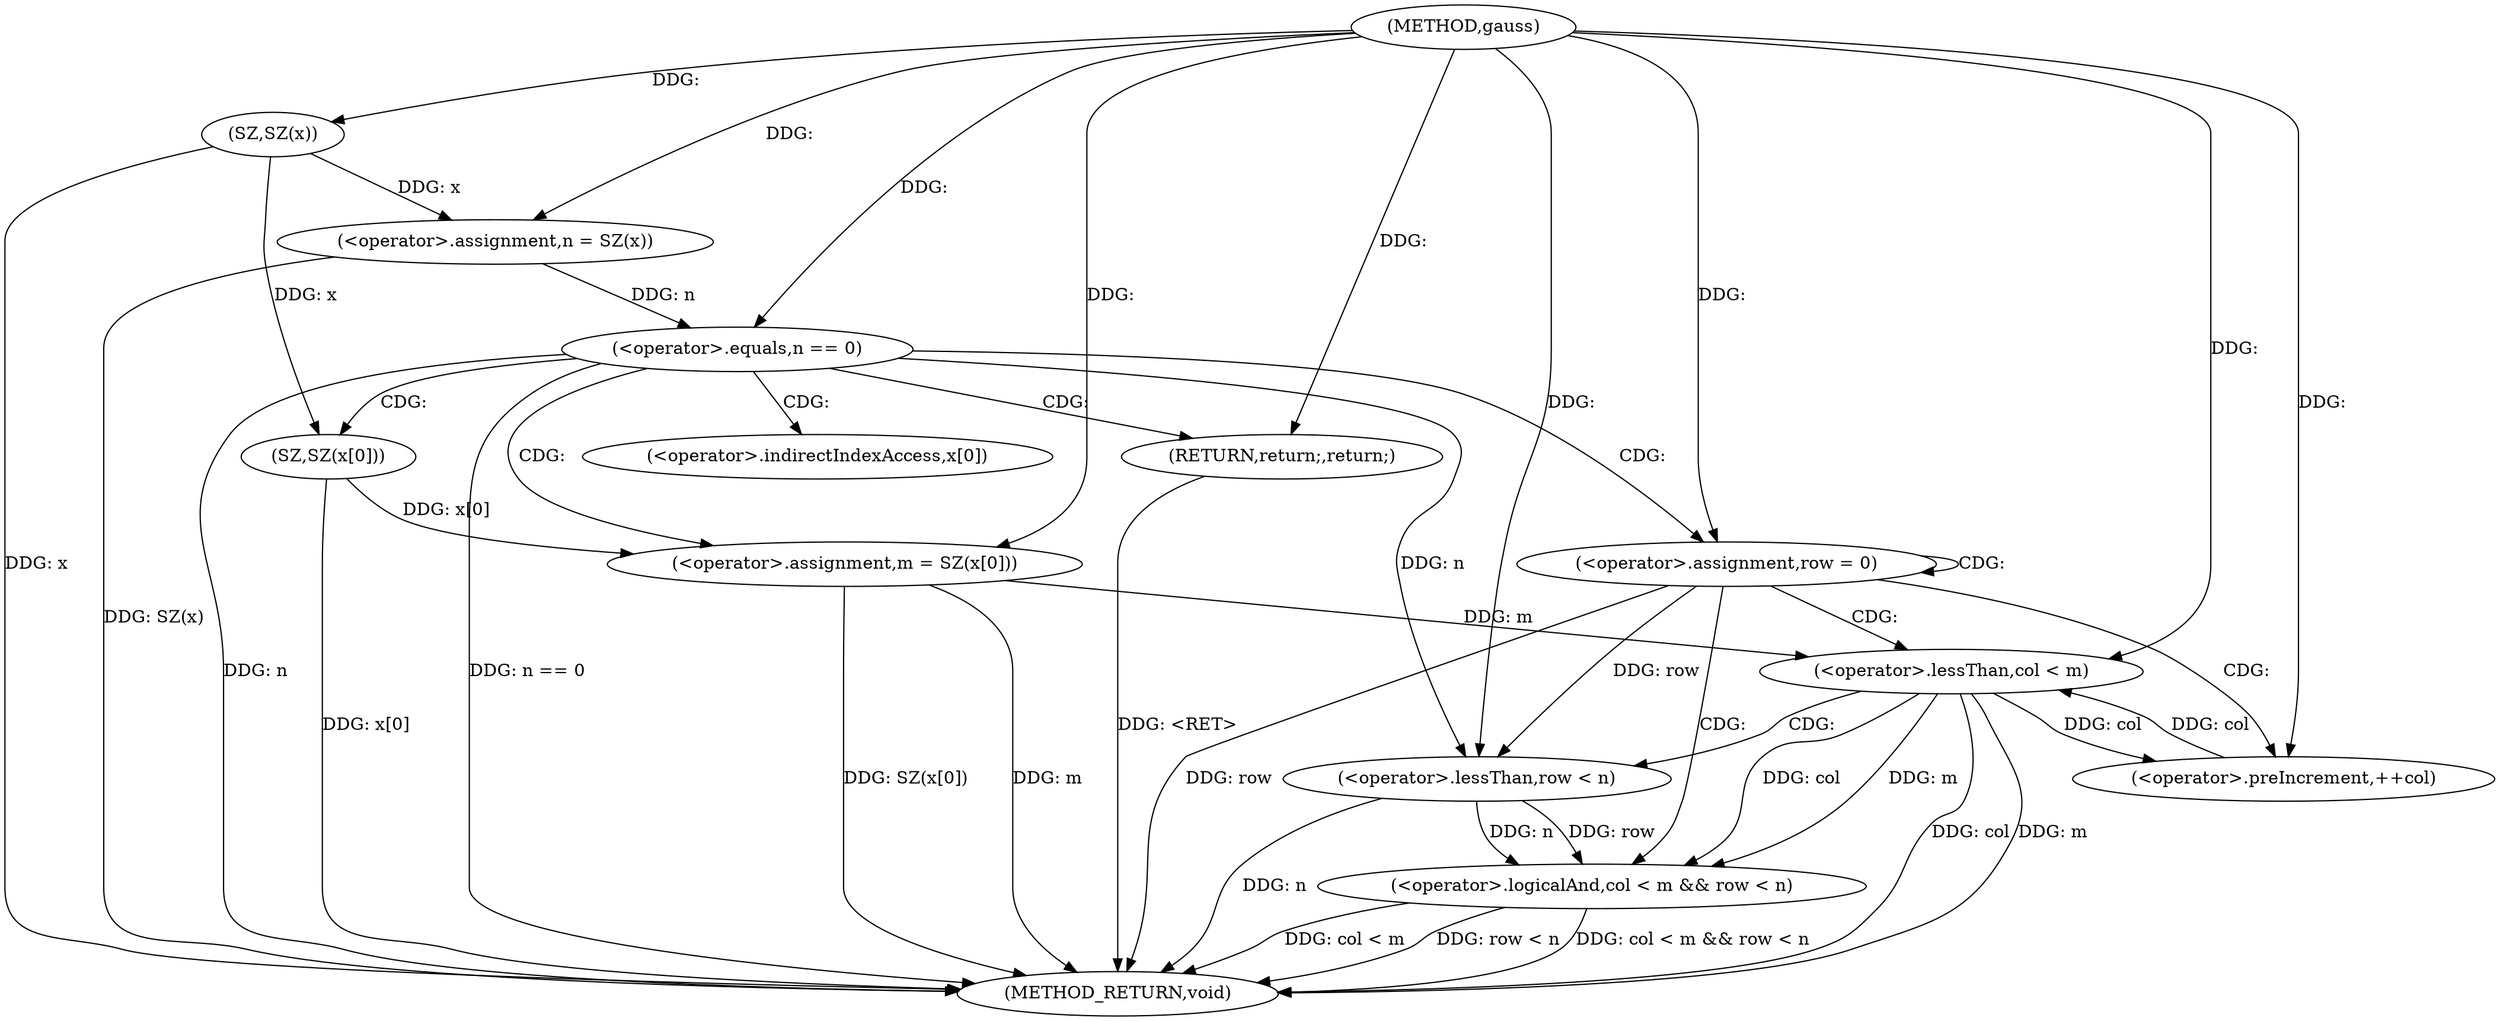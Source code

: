 digraph "gauss" {  
"1000811" [label = "(METHOD,gauss)" ]
"1001002" [label = "(METHOD_RETURN,void)" ]
"1000814" [label = "(<operator>.assignment,n = SZ(x))" ]
"1000824" [label = "(<operator>.assignment,m = SZ(x[0]))" ]
"1000819" [label = "(<operator>.equals,n == 0)" ]
"1000822" [label = "(RETURN,return;,return;)" ]
"1000837" [label = "(<operator>.assignment,row = 0)" ]
"1000840" [label = "(<operator>.logicalAnd,col < m && row < n)" ]
"1000847" [label = "(<operator>.preIncrement,++col)" ]
"1000816" [label = "(SZ,SZ(x))" ]
"1000826" [label = "(SZ,SZ(x[0]))" ]
"1000841" [label = "(<operator>.lessThan,col < m)" ]
"1000844" [label = "(<operator>.lessThan,row < n)" ]
"1000827" [label = "(<operator>.indirectIndexAccess,x[0])" ]
  "1000822" -> "1001002"  [ label = "DDG: <RET>"] 
  "1000816" -> "1001002"  [ label = "DDG: x"] 
  "1000814" -> "1001002"  [ label = "DDG: SZ(x)"] 
  "1000819" -> "1001002"  [ label = "DDG: n"] 
  "1000819" -> "1001002"  [ label = "DDG: n == 0"] 
  "1000824" -> "1001002"  [ label = "DDG: m"] 
  "1000826" -> "1001002"  [ label = "DDG: x[0]"] 
  "1000824" -> "1001002"  [ label = "DDG: SZ(x[0])"] 
  "1000837" -> "1001002"  [ label = "DDG: row"] 
  "1000841" -> "1001002"  [ label = "DDG: col"] 
  "1000841" -> "1001002"  [ label = "DDG: m"] 
  "1000840" -> "1001002"  [ label = "DDG: col < m"] 
  "1000844" -> "1001002"  [ label = "DDG: n"] 
  "1000840" -> "1001002"  [ label = "DDG: row < n"] 
  "1000840" -> "1001002"  [ label = "DDG: col < m && row < n"] 
  "1000816" -> "1000814"  [ label = "DDG: x"] 
  "1000826" -> "1000824"  [ label = "DDG: x[0]"] 
  "1000811" -> "1000814"  [ label = "DDG: "] 
  "1000811" -> "1000822"  [ label = "DDG: "] 
  "1000811" -> "1000824"  [ label = "DDG: "] 
  "1000811" -> "1000837"  [ label = "DDG: "] 
  "1000811" -> "1000816"  [ label = "DDG: "] 
  "1000814" -> "1000819"  [ label = "DDG: n"] 
  "1000811" -> "1000819"  [ label = "DDG: "] 
  "1000816" -> "1000826"  [ label = "DDG: x"] 
  "1000841" -> "1000840"  [ label = "DDG: m"] 
  "1000841" -> "1000840"  [ label = "DDG: col"] 
  "1000844" -> "1000840"  [ label = "DDG: n"] 
  "1000844" -> "1000840"  [ label = "DDG: row"] 
  "1000841" -> "1000847"  [ label = "DDG: col"] 
  "1000811" -> "1000847"  [ label = "DDG: "] 
  "1000847" -> "1000841"  [ label = "DDG: col"] 
  "1000811" -> "1000841"  [ label = "DDG: "] 
  "1000824" -> "1000841"  [ label = "DDG: m"] 
  "1000837" -> "1000844"  [ label = "DDG: row"] 
  "1000811" -> "1000844"  [ label = "DDG: "] 
  "1000819" -> "1000844"  [ label = "DDG: n"] 
  "1000819" -> "1000824"  [ label = "CDG: "] 
  "1000819" -> "1000822"  [ label = "CDG: "] 
  "1000819" -> "1000827"  [ label = "CDG: "] 
  "1000819" -> "1000826"  [ label = "CDG: "] 
  "1000819" -> "1000837"  [ label = "CDG: "] 
  "1000837" -> "1000847"  [ label = "CDG: "] 
  "1000837" -> "1000840"  [ label = "CDG: "] 
  "1000837" -> "1000837"  [ label = "CDG: "] 
  "1000837" -> "1000841"  [ label = "CDG: "] 
  "1000841" -> "1000844"  [ label = "CDG: "] 
}
